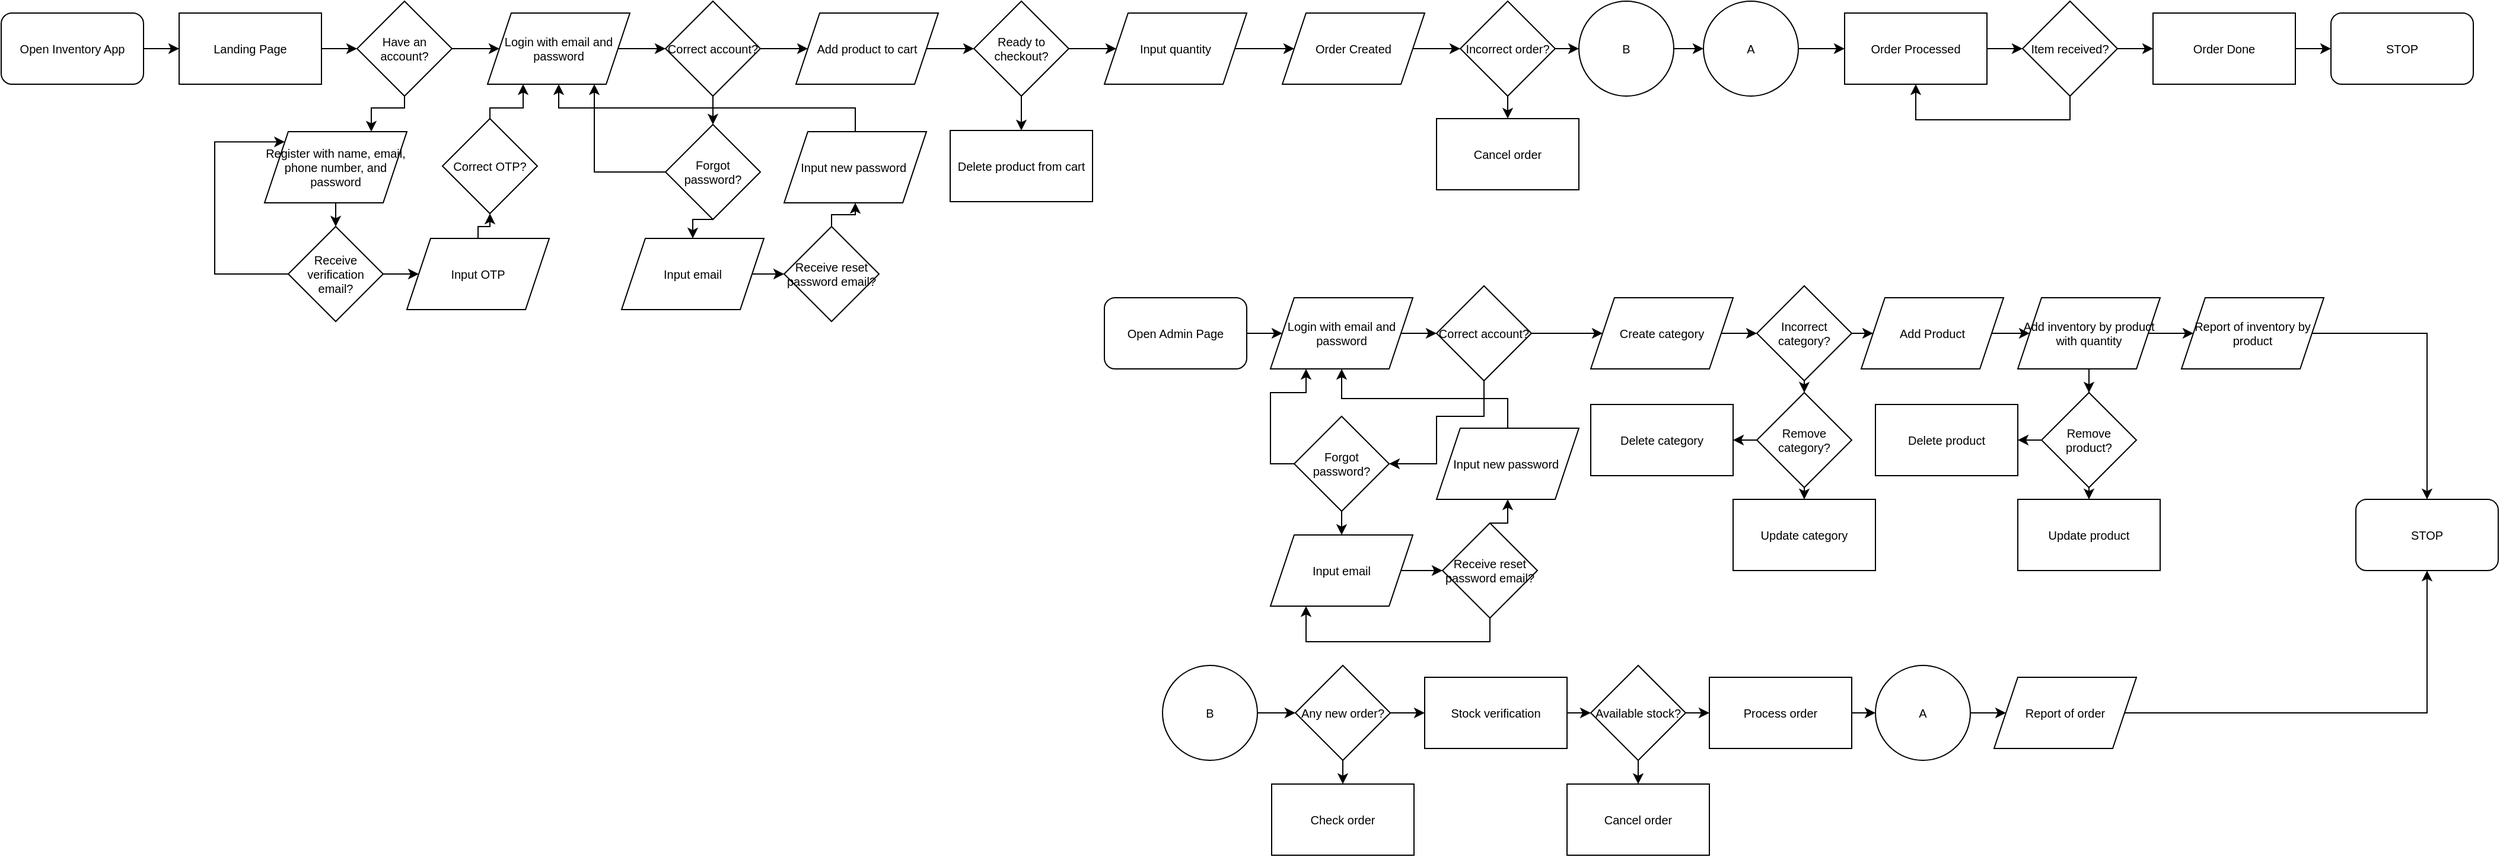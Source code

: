 <mxfile version="20.8.20" type="device"><diagram name="Page-1" id="0YaoIe7TnqHb4_k79cgj"><mxGraphModel dx="2868" dy="1512" grid="1" gridSize="10" guides="1" tooltips="1" connect="1" arrows="1" fold="1" page="1" pageScale="1" pageWidth="850" pageHeight="1100" math="0" shadow="0"><root><mxCell id="0"/><mxCell id="1" parent="0"/><mxCell id="qhYJB3ZqSnNz_wWUiDZC-26" style="edgeStyle=orthogonalEdgeStyle;rounded=0;orthogonalLoop=1;jettySize=auto;html=1;exitX=1;exitY=0.5;exitDx=0;exitDy=0;entryX=0;entryY=0.5;entryDx=0;entryDy=0;fontSize=10;" edge="1" parent="1" source="qhYJB3ZqSnNz_wWUiDZC-2" target="qhYJB3ZqSnNz_wWUiDZC-3"><mxGeometry relative="1" as="geometry"/></mxCell><mxCell id="qhYJB3ZqSnNz_wWUiDZC-2" value="Open Inventory App" style="rounded=1;whiteSpace=wrap;html=1;fontSize=10;" vertex="1" parent="1"><mxGeometry x="20" y="130" width="120" height="60" as="geometry"/></mxCell><mxCell id="qhYJB3ZqSnNz_wWUiDZC-27" style="edgeStyle=orthogonalEdgeStyle;rounded=0;orthogonalLoop=1;jettySize=auto;html=1;exitX=1;exitY=0.5;exitDx=0;exitDy=0;entryX=0;entryY=0.5;entryDx=0;entryDy=0;fontSize=10;" edge="1" parent="1" source="qhYJB3ZqSnNz_wWUiDZC-3" target="qhYJB3ZqSnNz_wWUiDZC-5"><mxGeometry relative="1" as="geometry"/></mxCell><mxCell id="qhYJB3ZqSnNz_wWUiDZC-3" value="Landing Page" style="rounded=0;whiteSpace=wrap;html=1;fontSize=10;" vertex="1" parent="1"><mxGeometry x="170" y="130" width="120" height="60" as="geometry"/></mxCell><mxCell id="qhYJB3ZqSnNz_wWUiDZC-28" style="edgeStyle=orthogonalEdgeStyle;rounded=0;orthogonalLoop=1;jettySize=auto;html=1;exitX=1;exitY=0.5;exitDx=0;exitDy=0;entryX=0;entryY=0.5;entryDx=0;entryDy=0;fontSize=10;" edge="1" parent="1" source="qhYJB3ZqSnNz_wWUiDZC-5" target="qhYJB3ZqSnNz_wWUiDZC-6"><mxGeometry relative="1" as="geometry"/></mxCell><mxCell id="qhYJB3ZqSnNz_wWUiDZC-29" style="edgeStyle=orthogonalEdgeStyle;rounded=0;orthogonalLoop=1;jettySize=auto;html=1;exitX=0.5;exitY=1;exitDx=0;exitDy=0;entryX=0.75;entryY=0;entryDx=0;entryDy=0;fontSize=10;" edge="1" parent="1" source="qhYJB3ZqSnNz_wWUiDZC-5" target="qhYJB3ZqSnNz_wWUiDZC-17"><mxGeometry relative="1" as="geometry"><Array as="points"><mxPoint x="360" y="210"/><mxPoint x="332" y="210"/></Array></mxGeometry></mxCell><mxCell id="qhYJB3ZqSnNz_wWUiDZC-5" value="Have an account?" style="rhombus;whiteSpace=wrap;html=1;fontSize=10;" vertex="1" parent="1"><mxGeometry x="320" y="120" width="80" height="80" as="geometry"/></mxCell><mxCell id="qhYJB3ZqSnNz_wWUiDZC-35" style="edgeStyle=orthogonalEdgeStyle;rounded=0;orthogonalLoop=1;jettySize=auto;html=1;exitX=1;exitY=0.5;exitDx=0;exitDy=0;entryX=0;entryY=0.5;entryDx=0;entryDy=0;fontSize=10;" edge="1" parent="1" source="qhYJB3ZqSnNz_wWUiDZC-6" target="qhYJB3ZqSnNz_wWUiDZC-7"><mxGeometry relative="1" as="geometry"/></mxCell><mxCell id="qhYJB3ZqSnNz_wWUiDZC-6" value="Login with email and password" style="shape=parallelogram;perimeter=parallelogramPerimeter;whiteSpace=wrap;html=1;fixedSize=1;fontSize=10;" vertex="1" parent="1"><mxGeometry x="430" y="130" width="120" height="60" as="geometry"/></mxCell><mxCell id="qhYJB3ZqSnNz_wWUiDZC-36" style="edgeStyle=orthogonalEdgeStyle;rounded=0;orthogonalLoop=1;jettySize=auto;html=1;exitX=0.5;exitY=1;exitDx=0;exitDy=0;entryX=0.5;entryY=0;entryDx=0;entryDy=0;fontSize=10;" edge="1" parent="1" source="qhYJB3ZqSnNz_wWUiDZC-7" target="qhYJB3ZqSnNz_wWUiDZC-22"><mxGeometry relative="1" as="geometry"/></mxCell><mxCell id="qhYJB3ZqSnNz_wWUiDZC-41" style="edgeStyle=orthogonalEdgeStyle;rounded=0;orthogonalLoop=1;jettySize=auto;html=1;exitX=1;exitY=0.5;exitDx=0;exitDy=0;entryX=0;entryY=0.5;entryDx=0;entryDy=0;fontSize=10;" edge="1" parent="1" source="qhYJB3ZqSnNz_wWUiDZC-7" target="qhYJB3ZqSnNz_wWUiDZC-8"><mxGeometry relative="1" as="geometry"/></mxCell><mxCell id="qhYJB3ZqSnNz_wWUiDZC-7" value="Correct account?" style="rhombus;whiteSpace=wrap;html=1;fontSize=10;" vertex="1" parent="1"><mxGeometry x="580" y="120" width="80" height="80" as="geometry"/></mxCell><mxCell id="qhYJB3ZqSnNz_wWUiDZC-42" style="edgeStyle=orthogonalEdgeStyle;rounded=0;orthogonalLoop=1;jettySize=auto;html=1;exitX=1;exitY=0.5;exitDx=0;exitDy=0;entryX=0;entryY=0.5;entryDx=0;entryDy=0;fontSize=10;" edge="1" parent="1" source="qhYJB3ZqSnNz_wWUiDZC-8" target="qhYJB3ZqSnNz_wWUiDZC-9"><mxGeometry relative="1" as="geometry"/></mxCell><mxCell id="qhYJB3ZqSnNz_wWUiDZC-8" value="Add product to cart" style="shape=parallelogram;perimeter=parallelogramPerimeter;whiteSpace=wrap;html=1;fixedSize=1;fontSize=10;" vertex="1" parent="1"><mxGeometry x="690" y="130" width="120" height="60" as="geometry"/></mxCell><mxCell id="qhYJB3ZqSnNz_wWUiDZC-44" style="edgeStyle=orthogonalEdgeStyle;rounded=0;orthogonalLoop=1;jettySize=auto;html=1;exitX=0.5;exitY=1;exitDx=0;exitDy=0;entryX=0.5;entryY=0;entryDx=0;entryDy=0;fontSize=10;" edge="1" parent="1" source="qhYJB3ZqSnNz_wWUiDZC-9" target="qhYJB3ZqSnNz_wWUiDZC-43"><mxGeometry relative="1" as="geometry"/></mxCell><mxCell id="qhYJB3ZqSnNz_wWUiDZC-45" style="edgeStyle=orthogonalEdgeStyle;rounded=0;orthogonalLoop=1;jettySize=auto;html=1;exitX=1;exitY=0.5;exitDx=0;exitDy=0;entryX=0;entryY=0.5;entryDx=0;entryDy=0;fontSize=10;" edge="1" parent="1" source="qhYJB3ZqSnNz_wWUiDZC-9" target="qhYJB3ZqSnNz_wWUiDZC-10"><mxGeometry relative="1" as="geometry"/></mxCell><mxCell id="qhYJB3ZqSnNz_wWUiDZC-9" value="Ready to checkout?" style="rhombus;whiteSpace=wrap;html=1;fontSize=10;" vertex="1" parent="1"><mxGeometry x="840" y="120" width="80" height="80" as="geometry"/></mxCell><mxCell id="qhYJB3ZqSnNz_wWUiDZC-46" style="edgeStyle=orthogonalEdgeStyle;rounded=0;orthogonalLoop=1;jettySize=auto;html=1;exitX=1;exitY=0.5;exitDx=0;exitDy=0;entryX=0;entryY=0.5;entryDx=0;entryDy=0;fontSize=10;" edge="1" parent="1" source="qhYJB3ZqSnNz_wWUiDZC-10" target="qhYJB3ZqSnNz_wWUiDZC-11"><mxGeometry relative="1" as="geometry"/></mxCell><mxCell id="qhYJB3ZqSnNz_wWUiDZC-10" value="Input quantity" style="shape=parallelogram;perimeter=parallelogramPerimeter;whiteSpace=wrap;html=1;fixedSize=1;fontSize=10;" vertex="1" parent="1"><mxGeometry x="950" y="130" width="120" height="60" as="geometry"/></mxCell><mxCell id="qhYJB3ZqSnNz_wWUiDZC-47" style="edgeStyle=orthogonalEdgeStyle;rounded=0;orthogonalLoop=1;jettySize=auto;html=1;exitX=1;exitY=0.5;exitDx=0;exitDy=0;entryX=0;entryY=0.5;entryDx=0;entryDy=0;fontSize=10;" edge="1" parent="1" source="qhYJB3ZqSnNz_wWUiDZC-11" target="qhYJB3ZqSnNz_wWUiDZC-50"><mxGeometry relative="1" as="geometry"/></mxCell><mxCell id="qhYJB3ZqSnNz_wWUiDZC-11" value="Order Created" style="shape=parallelogram;perimeter=parallelogramPerimeter;whiteSpace=wrap;html=1;fixedSize=1;fontSize=10;" vertex="1" parent="1"><mxGeometry x="1100" y="130" width="120" height="60" as="geometry"/></mxCell><mxCell id="qhYJB3ZqSnNz_wWUiDZC-48" style="edgeStyle=orthogonalEdgeStyle;rounded=0;orthogonalLoop=1;jettySize=auto;html=1;exitX=1;exitY=0.5;exitDx=0;exitDy=0;entryX=0;entryY=0.5;entryDx=0;entryDy=0;fontSize=10;" edge="1" parent="1" source="qhYJB3ZqSnNz_wWUiDZC-12" target="qhYJB3ZqSnNz_wWUiDZC-14"><mxGeometry relative="1" as="geometry"/></mxCell><mxCell id="qhYJB3ZqSnNz_wWUiDZC-12" value="Order Processed" style="rounded=0;whiteSpace=wrap;html=1;fontSize=10;" vertex="1" parent="1"><mxGeometry x="1574" y="130" width="120" height="60" as="geometry"/></mxCell><mxCell id="qhYJB3ZqSnNz_wWUiDZC-49" style="edgeStyle=orthogonalEdgeStyle;rounded=0;orthogonalLoop=1;jettySize=auto;html=1;exitX=1;exitY=0.5;exitDx=0;exitDy=0;entryX=0;entryY=0.5;entryDx=0;entryDy=0;fontSize=10;" edge="1" parent="1" source="qhYJB3ZqSnNz_wWUiDZC-14" target="qhYJB3ZqSnNz_wWUiDZC-15"><mxGeometry relative="1" as="geometry"/></mxCell><mxCell id="qhYJB3ZqSnNz_wWUiDZC-55" style="edgeStyle=orthogonalEdgeStyle;rounded=0;orthogonalLoop=1;jettySize=auto;html=1;exitX=0.5;exitY=1;exitDx=0;exitDy=0;entryX=0.5;entryY=1;entryDx=0;entryDy=0;fontSize=10;" edge="1" parent="1" source="qhYJB3ZqSnNz_wWUiDZC-14" target="qhYJB3ZqSnNz_wWUiDZC-12"><mxGeometry relative="1" as="geometry"/></mxCell><mxCell id="qhYJB3ZqSnNz_wWUiDZC-14" value="Item received?" style="rhombus;whiteSpace=wrap;html=1;fontSize=10;" vertex="1" parent="1"><mxGeometry x="1724" y="120" width="80" height="80" as="geometry"/></mxCell><mxCell id="qhYJB3ZqSnNz_wWUiDZC-54" style="edgeStyle=orthogonalEdgeStyle;rounded=0;orthogonalLoop=1;jettySize=auto;html=1;exitX=1;exitY=0.5;exitDx=0;exitDy=0;entryX=0;entryY=0.5;entryDx=0;entryDy=0;fontSize=10;" edge="1" parent="1" source="qhYJB3ZqSnNz_wWUiDZC-15" target="qhYJB3ZqSnNz_wWUiDZC-16"><mxGeometry relative="1" as="geometry"/></mxCell><mxCell id="qhYJB3ZqSnNz_wWUiDZC-15" value="Order Done" style="rounded=0;whiteSpace=wrap;html=1;fontSize=10;" vertex="1" parent="1"><mxGeometry x="1834" y="130" width="120" height="60" as="geometry"/></mxCell><mxCell id="qhYJB3ZqSnNz_wWUiDZC-16" value="STOP" style="rounded=1;whiteSpace=wrap;html=1;fontSize=10;" vertex="1" parent="1"><mxGeometry x="1984" y="130" width="120" height="60" as="geometry"/></mxCell><mxCell id="qhYJB3ZqSnNz_wWUiDZC-30" style="edgeStyle=orthogonalEdgeStyle;rounded=0;orthogonalLoop=1;jettySize=auto;html=1;exitX=0.5;exitY=1;exitDx=0;exitDy=0;entryX=0.5;entryY=0;entryDx=0;entryDy=0;fontSize=10;" edge="1" parent="1" source="qhYJB3ZqSnNz_wWUiDZC-17" target="qhYJB3ZqSnNz_wWUiDZC-18"><mxGeometry relative="1" as="geometry"/></mxCell><mxCell id="qhYJB3ZqSnNz_wWUiDZC-17" value="Register with name, email, phone number, and password" style="shape=parallelogram;perimeter=parallelogramPerimeter;whiteSpace=wrap;html=1;fixedSize=1;fontSize=10;" vertex="1" parent="1"><mxGeometry x="242" y="230" width="120" height="60" as="geometry"/></mxCell><mxCell id="qhYJB3ZqSnNz_wWUiDZC-31" style="edgeStyle=orthogonalEdgeStyle;rounded=0;orthogonalLoop=1;jettySize=auto;html=1;exitX=1;exitY=0.5;exitDx=0;exitDy=0;entryX=0;entryY=0.5;entryDx=0;entryDy=0;fontSize=10;" edge="1" parent="1" source="qhYJB3ZqSnNz_wWUiDZC-18" target="qhYJB3ZqSnNz_wWUiDZC-19"><mxGeometry relative="1" as="geometry"/></mxCell><mxCell id="qhYJB3ZqSnNz_wWUiDZC-32" style="edgeStyle=orthogonalEdgeStyle;rounded=0;orthogonalLoop=1;jettySize=auto;html=1;exitX=0;exitY=0.5;exitDx=0;exitDy=0;entryX=0;entryY=0;entryDx=0;entryDy=0;fontSize=10;" edge="1" parent="1" source="qhYJB3ZqSnNz_wWUiDZC-18" target="qhYJB3ZqSnNz_wWUiDZC-17"><mxGeometry relative="1" as="geometry"><Array as="points"><mxPoint x="200" y="350"/><mxPoint x="200" y="239"/></Array></mxGeometry></mxCell><mxCell id="qhYJB3ZqSnNz_wWUiDZC-18" value="Receive verification email?" style="rhombus;whiteSpace=wrap;html=1;fontSize=10;" vertex="1" parent="1"><mxGeometry x="262" y="310" width="80" height="80" as="geometry"/></mxCell><mxCell id="qhYJB3ZqSnNz_wWUiDZC-33" style="edgeStyle=orthogonalEdgeStyle;rounded=0;orthogonalLoop=1;jettySize=auto;html=1;exitX=0.5;exitY=0;exitDx=0;exitDy=0;entryX=0.5;entryY=1;entryDx=0;entryDy=0;fontSize=10;" edge="1" parent="1" source="qhYJB3ZqSnNz_wWUiDZC-19" target="qhYJB3ZqSnNz_wWUiDZC-21"><mxGeometry relative="1" as="geometry"><Array as="points"><mxPoint x="422" y="310"/><mxPoint x="432" y="310"/></Array></mxGeometry></mxCell><mxCell id="qhYJB3ZqSnNz_wWUiDZC-19" value="Input OTP" style="shape=parallelogram;perimeter=parallelogramPerimeter;whiteSpace=wrap;html=1;fixedSize=1;fontSize=10;" vertex="1" parent="1"><mxGeometry x="362" y="320" width="120" height="60" as="geometry"/></mxCell><mxCell id="qhYJB3ZqSnNz_wWUiDZC-123" style="edgeStyle=orthogonalEdgeStyle;rounded=0;orthogonalLoop=1;jettySize=auto;html=1;exitX=0.5;exitY=0;exitDx=0;exitDy=0;entryX=0.25;entryY=1;entryDx=0;entryDy=0;fontSize=10;" edge="1" parent="1" source="qhYJB3ZqSnNz_wWUiDZC-21" target="qhYJB3ZqSnNz_wWUiDZC-6"><mxGeometry relative="1" as="geometry"><Array as="points"><mxPoint x="432" y="210"/><mxPoint x="460" y="210"/></Array></mxGeometry></mxCell><mxCell id="qhYJB3ZqSnNz_wWUiDZC-21" value="Correct OTP?" style="rhombus;whiteSpace=wrap;html=1;fontSize=10;" vertex="1" parent="1"><mxGeometry x="392" y="219" width="80" height="80" as="geometry"/></mxCell><mxCell id="qhYJB3ZqSnNz_wWUiDZC-37" style="edgeStyle=orthogonalEdgeStyle;rounded=0;orthogonalLoop=1;jettySize=auto;html=1;exitX=0.5;exitY=1;exitDx=0;exitDy=0;entryX=0.5;entryY=0;entryDx=0;entryDy=0;fontSize=10;" edge="1" parent="1" source="qhYJB3ZqSnNz_wWUiDZC-22" target="qhYJB3ZqSnNz_wWUiDZC-23"><mxGeometry relative="1" as="geometry"/></mxCell><mxCell id="qhYJB3ZqSnNz_wWUiDZC-98" style="edgeStyle=orthogonalEdgeStyle;rounded=0;orthogonalLoop=1;jettySize=auto;html=1;exitX=0;exitY=0.5;exitDx=0;exitDy=0;entryX=0.75;entryY=1;entryDx=0;entryDy=0;fontSize=10;" edge="1" parent="1" source="qhYJB3ZqSnNz_wWUiDZC-22" target="qhYJB3ZqSnNz_wWUiDZC-6"><mxGeometry relative="1" as="geometry"/></mxCell><mxCell id="qhYJB3ZqSnNz_wWUiDZC-22" value="Forgot password?" style="rhombus;whiteSpace=wrap;html=1;fontSize=10;" vertex="1" parent="1"><mxGeometry x="580" y="224" width="80" height="80" as="geometry"/></mxCell><mxCell id="qhYJB3ZqSnNz_wWUiDZC-38" style="edgeStyle=orthogonalEdgeStyle;rounded=0;orthogonalLoop=1;jettySize=auto;html=1;exitX=1;exitY=0.5;exitDx=0;exitDy=0;entryX=0;entryY=0.5;entryDx=0;entryDy=0;fontSize=10;" edge="1" parent="1" source="qhYJB3ZqSnNz_wWUiDZC-23" target="qhYJB3ZqSnNz_wWUiDZC-24"><mxGeometry relative="1" as="geometry"/></mxCell><mxCell id="qhYJB3ZqSnNz_wWUiDZC-23" value="Input email" style="shape=parallelogram;perimeter=parallelogramPerimeter;whiteSpace=wrap;html=1;fixedSize=1;fontSize=10;" vertex="1" parent="1"><mxGeometry x="543" y="320" width="120" height="60" as="geometry"/></mxCell><mxCell id="qhYJB3ZqSnNz_wWUiDZC-39" style="edgeStyle=orthogonalEdgeStyle;rounded=0;orthogonalLoop=1;jettySize=auto;html=1;exitX=0.5;exitY=0;exitDx=0;exitDy=0;entryX=0.5;entryY=1;entryDx=0;entryDy=0;fontSize=10;" edge="1" parent="1" source="qhYJB3ZqSnNz_wWUiDZC-24" target="qhYJB3ZqSnNz_wWUiDZC-25"><mxGeometry relative="1" as="geometry"><Array as="points"><mxPoint x="720" y="300"/><mxPoint x="740" y="300"/></Array></mxGeometry></mxCell><mxCell id="qhYJB3ZqSnNz_wWUiDZC-24" value="Receive reset password email?" style="rhombus;whiteSpace=wrap;html=1;fontSize=10;" vertex="1" parent="1"><mxGeometry x="680" y="310" width="80" height="80" as="geometry"/></mxCell><mxCell id="qhYJB3ZqSnNz_wWUiDZC-40" style="edgeStyle=orthogonalEdgeStyle;rounded=0;orthogonalLoop=1;jettySize=auto;html=1;exitX=0.5;exitY=0;exitDx=0;exitDy=0;entryX=0.5;entryY=1;entryDx=0;entryDy=0;fontSize=10;" edge="1" parent="1" source="qhYJB3ZqSnNz_wWUiDZC-25" target="qhYJB3ZqSnNz_wWUiDZC-6"><mxGeometry relative="1" as="geometry"/></mxCell><mxCell id="qhYJB3ZqSnNz_wWUiDZC-25" value="Input new password&amp;nbsp;" style="shape=parallelogram;perimeter=parallelogramPerimeter;whiteSpace=wrap;html=1;fixedSize=1;fontSize=10;" vertex="1" parent="1"><mxGeometry x="680" y="230" width="120" height="60" as="geometry"/></mxCell><mxCell id="qhYJB3ZqSnNz_wWUiDZC-43" value="Delete product from cart" style="rounded=0;whiteSpace=wrap;html=1;fontSize=10;" vertex="1" parent="1"><mxGeometry x="820" y="229" width="120" height="60" as="geometry"/></mxCell><mxCell id="qhYJB3ZqSnNz_wWUiDZC-53" style="edgeStyle=orthogonalEdgeStyle;rounded=0;orthogonalLoop=1;jettySize=auto;html=1;exitX=0.5;exitY=1;exitDx=0;exitDy=0;entryX=0.5;entryY=0;entryDx=0;entryDy=0;fontSize=10;" edge="1" parent="1" source="qhYJB3ZqSnNz_wWUiDZC-50" target="qhYJB3ZqSnNz_wWUiDZC-52"><mxGeometry relative="1" as="geometry"/></mxCell><mxCell id="qhYJB3ZqSnNz_wWUiDZC-60" style="edgeStyle=orthogonalEdgeStyle;rounded=0;orthogonalLoop=1;jettySize=auto;html=1;exitX=1;exitY=0.5;exitDx=0;exitDy=0;entryX=0;entryY=0.5;entryDx=0;entryDy=0;fontSize=10;" edge="1" parent="1" source="qhYJB3ZqSnNz_wWUiDZC-50" target="qhYJB3ZqSnNz_wWUiDZC-58"><mxGeometry relative="1" as="geometry"/></mxCell><mxCell id="qhYJB3ZqSnNz_wWUiDZC-50" value="Incorrect order?" style="rhombus;whiteSpace=wrap;html=1;fontSize=10;" vertex="1" parent="1"><mxGeometry x="1250" y="120" width="80" height="80" as="geometry"/></mxCell><mxCell id="qhYJB3ZqSnNz_wWUiDZC-52" value="Cancel order" style="rounded=0;whiteSpace=wrap;html=1;fontSize=10;" vertex="1" parent="1"><mxGeometry x="1230" y="219" width="120" height="60" as="geometry"/></mxCell><mxCell id="qhYJB3ZqSnNz_wWUiDZC-128" style="edgeStyle=orthogonalEdgeStyle;rounded=0;orthogonalLoop=1;jettySize=auto;html=1;exitX=1;exitY=0.5;exitDx=0;exitDy=0;entryX=0;entryY=0.5;entryDx=0;entryDy=0;fontSize=10;" edge="1" parent="1" source="qhYJB3ZqSnNz_wWUiDZC-58" target="qhYJB3ZqSnNz_wWUiDZC-127"><mxGeometry relative="1" as="geometry"/></mxCell><mxCell id="qhYJB3ZqSnNz_wWUiDZC-58" value="B" style="ellipse;whiteSpace=wrap;html=1;aspect=fixed;fontSize=10;" vertex="1" parent="1"><mxGeometry x="1350" y="120" width="80" height="80" as="geometry"/></mxCell><mxCell id="qhYJB3ZqSnNz_wWUiDZC-91" style="edgeStyle=orthogonalEdgeStyle;rounded=0;orthogonalLoop=1;jettySize=auto;html=1;exitX=1;exitY=0.5;exitDx=0;exitDy=0;entryX=0;entryY=0.5;entryDx=0;entryDy=0;fontSize=10;" edge="1" parent="1" source="qhYJB3ZqSnNz_wWUiDZC-63" target="qhYJB3ZqSnNz_wWUiDZC-64"><mxGeometry relative="1" as="geometry"/></mxCell><mxCell id="qhYJB3ZqSnNz_wWUiDZC-63" value="Open Admin Page" style="rounded=1;whiteSpace=wrap;html=1;fontSize=10;" vertex="1" parent="1"><mxGeometry x="950" y="370" width="120" height="60" as="geometry"/></mxCell><mxCell id="qhYJB3ZqSnNz_wWUiDZC-92" style="edgeStyle=orthogonalEdgeStyle;rounded=0;orthogonalLoop=1;jettySize=auto;html=1;exitX=1;exitY=0.5;exitDx=0;exitDy=0;entryX=0;entryY=0.5;entryDx=0;entryDy=0;fontSize=10;" edge="1" parent="1" source="qhYJB3ZqSnNz_wWUiDZC-64" target="qhYJB3ZqSnNz_wWUiDZC-65"><mxGeometry relative="1" as="geometry"/></mxCell><mxCell id="qhYJB3ZqSnNz_wWUiDZC-64" value="Login with email and password" style="shape=parallelogram;perimeter=parallelogramPerimeter;whiteSpace=wrap;html=1;fixedSize=1;fontSize=10;" vertex="1" parent="1"><mxGeometry x="1090" y="370" width="120" height="60" as="geometry"/></mxCell><mxCell id="qhYJB3ZqSnNz_wWUiDZC-94" style="edgeStyle=orthogonalEdgeStyle;rounded=0;orthogonalLoop=1;jettySize=auto;html=1;exitX=0.5;exitY=1;exitDx=0;exitDy=0;entryX=1;entryY=0.5;entryDx=0;entryDy=0;fontSize=10;" edge="1" parent="1" source="qhYJB3ZqSnNz_wWUiDZC-65" target="qhYJB3ZqSnNz_wWUiDZC-66"><mxGeometry relative="1" as="geometry"><Array as="points"><mxPoint x="1270" y="470"/><mxPoint x="1230" y="470"/><mxPoint x="1230" y="510"/></Array></mxGeometry></mxCell><mxCell id="qhYJB3ZqSnNz_wWUiDZC-103" style="edgeStyle=orthogonalEdgeStyle;rounded=0;orthogonalLoop=1;jettySize=auto;html=1;exitX=1;exitY=0.5;exitDx=0;exitDy=0;entryX=0;entryY=0.5;entryDx=0;entryDy=0;fontSize=10;" edge="1" parent="1" source="qhYJB3ZqSnNz_wWUiDZC-65" target="qhYJB3ZqSnNz_wWUiDZC-70"><mxGeometry relative="1" as="geometry"/></mxCell><mxCell id="qhYJB3ZqSnNz_wWUiDZC-65" value="Correct account?" style="rhombus;whiteSpace=wrap;html=1;fontSize=10;" vertex="1" parent="1"><mxGeometry x="1230" y="360" width="80" height="80" as="geometry"/></mxCell><mxCell id="qhYJB3ZqSnNz_wWUiDZC-96" style="edgeStyle=orthogonalEdgeStyle;rounded=0;orthogonalLoop=1;jettySize=auto;html=1;exitX=0.5;exitY=1;exitDx=0;exitDy=0;entryX=0.5;entryY=0;entryDx=0;entryDy=0;fontSize=10;" edge="1" parent="1" source="qhYJB3ZqSnNz_wWUiDZC-66" target="qhYJB3ZqSnNz_wWUiDZC-67"><mxGeometry relative="1" as="geometry"/></mxCell><mxCell id="qhYJB3ZqSnNz_wWUiDZC-97" style="edgeStyle=orthogonalEdgeStyle;rounded=0;orthogonalLoop=1;jettySize=auto;html=1;exitX=0;exitY=0.5;exitDx=0;exitDy=0;entryX=0.25;entryY=1;entryDx=0;entryDy=0;fontSize=10;" edge="1" parent="1" source="qhYJB3ZqSnNz_wWUiDZC-66" target="qhYJB3ZqSnNz_wWUiDZC-64"><mxGeometry relative="1" as="geometry"/></mxCell><mxCell id="qhYJB3ZqSnNz_wWUiDZC-66" value="Forgot password?" style="rhombus;whiteSpace=wrap;html=1;fontSize=10;" vertex="1" parent="1"><mxGeometry x="1110" y="470" width="80" height="80" as="geometry"/></mxCell><mxCell id="qhYJB3ZqSnNz_wWUiDZC-99" style="edgeStyle=orthogonalEdgeStyle;rounded=0;orthogonalLoop=1;jettySize=auto;html=1;exitX=1;exitY=0.5;exitDx=0;exitDy=0;entryX=0;entryY=0.5;entryDx=0;entryDy=0;fontSize=10;" edge="1" parent="1" source="qhYJB3ZqSnNz_wWUiDZC-67" target="qhYJB3ZqSnNz_wWUiDZC-68"><mxGeometry relative="1" as="geometry"/></mxCell><mxCell id="qhYJB3ZqSnNz_wWUiDZC-67" value="Input email" style="shape=parallelogram;perimeter=parallelogramPerimeter;whiteSpace=wrap;html=1;fixedSize=1;fontSize=10;" vertex="1" parent="1"><mxGeometry x="1090" y="570" width="120" height="60" as="geometry"/></mxCell><mxCell id="qhYJB3ZqSnNz_wWUiDZC-100" style="edgeStyle=orthogonalEdgeStyle;rounded=0;orthogonalLoop=1;jettySize=auto;html=1;exitX=0.5;exitY=1;exitDx=0;exitDy=0;entryX=0.25;entryY=1;entryDx=0;entryDy=0;fontSize=10;" edge="1" parent="1" source="qhYJB3ZqSnNz_wWUiDZC-68" target="qhYJB3ZqSnNz_wWUiDZC-67"><mxGeometry relative="1" as="geometry"/></mxCell><mxCell id="qhYJB3ZqSnNz_wWUiDZC-101" style="edgeStyle=orthogonalEdgeStyle;rounded=0;orthogonalLoop=1;jettySize=auto;html=1;exitX=0.5;exitY=0;exitDx=0;exitDy=0;entryX=0.5;entryY=1;entryDx=0;entryDy=0;fontSize=10;" edge="1" parent="1" source="qhYJB3ZqSnNz_wWUiDZC-68" target="qhYJB3ZqSnNz_wWUiDZC-69"><mxGeometry relative="1" as="geometry"/></mxCell><mxCell id="qhYJB3ZqSnNz_wWUiDZC-68" value="Receive reset password email?" style="rhombus;whiteSpace=wrap;html=1;fontSize=10;" vertex="1" parent="1"><mxGeometry x="1235" y="560" width="80" height="80" as="geometry"/></mxCell><mxCell id="qhYJB3ZqSnNz_wWUiDZC-102" style="edgeStyle=orthogonalEdgeStyle;rounded=0;orthogonalLoop=1;jettySize=auto;html=1;exitX=0.5;exitY=0;exitDx=0;exitDy=0;entryX=0.5;entryY=1;entryDx=0;entryDy=0;fontSize=10;" edge="1" parent="1" source="qhYJB3ZqSnNz_wWUiDZC-69" target="qhYJB3ZqSnNz_wWUiDZC-64"><mxGeometry relative="1" as="geometry"/></mxCell><mxCell id="qhYJB3ZqSnNz_wWUiDZC-69" value="Input new password&amp;nbsp;" style="shape=parallelogram;perimeter=parallelogramPerimeter;whiteSpace=wrap;html=1;fixedSize=1;fontSize=10;" vertex="1" parent="1"><mxGeometry x="1230" y="480" width="120" height="60" as="geometry"/></mxCell><mxCell id="qhYJB3ZqSnNz_wWUiDZC-104" style="edgeStyle=orthogonalEdgeStyle;rounded=0;orthogonalLoop=1;jettySize=auto;html=1;exitX=1;exitY=0.5;exitDx=0;exitDy=0;entryX=0;entryY=0.5;entryDx=0;entryDy=0;fontSize=10;" edge="1" parent="1" source="qhYJB3ZqSnNz_wWUiDZC-70" target="qhYJB3ZqSnNz_wWUiDZC-71"><mxGeometry relative="1" as="geometry"/></mxCell><mxCell id="qhYJB3ZqSnNz_wWUiDZC-70" value="Create category" style="shape=parallelogram;perimeter=parallelogramPerimeter;whiteSpace=wrap;html=1;fixedSize=1;fontSize=10;" vertex="1" parent="1"><mxGeometry x="1360" y="370" width="120" height="60" as="geometry"/></mxCell><mxCell id="qhYJB3ZqSnNz_wWUiDZC-105" style="edgeStyle=orthogonalEdgeStyle;rounded=0;orthogonalLoop=1;jettySize=auto;html=1;exitX=0.5;exitY=1;exitDx=0;exitDy=0;entryX=0.5;entryY=0;entryDx=0;entryDy=0;fontSize=10;" edge="1" parent="1" source="qhYJB3ZqSnNz_wWUiDZC-71" target="qhYJB3ZqSnNz_wWUiDZC-73"><mxGeometry relative="1" as="geometry"/></mxCell><mxCell id="qhYJB3ZqSnNz_wWUiDZC-108" style="edgeStyle=orthogonalEdgeStyle;rounded=0;orthogonalLoop=1;jettySize=auto;html=1;exitX=1;exitY=0.5;exitDx=0;exitDy=0;entryX=0;entryY=0.5;entryDx=0;entryDy=0;fontSize=10;" edge="1" parent="1" source="qhYJB3ZqSnNz_wWUiDZC-71" target="qhYJB3ZqSnNz_wWUiDZC-75"><mxGeometry relative="1" as="geometry"/></mxCell><mxCell id="qhYJB3ZqSnNz_wWUiDZC-71" value="Incorrect category?" style="rhombus;whiteSpace=wrap;html=1;fontSize=10;" vertex="1" parent="1"><mxGeometry x="1500" y="360" width="80" height="80" as="geometry"/></mxCell><mxCell id="qhYJB3ZqSnNz_wWUiDZC-72" value="Update category" style="rounded=0;whiteSpace=wrap;html=1;fontSize=10;" vertex="1" parent="1"><mxGeometry x="1480" y="540" width="120" height="60" as="geometry"/></mxCell><mxCell id="qhYJB3ZqSnNz_wWUiDZC-106" style="edgeStyle=orthogonalEdgeStyle;rounded=0;orthogonalLoop=1;jettySize=auto;html=1;exitX=0.5;exitY=1;exitDx=0;exitDy=0;entryX=0.5;entryY=0;entryDx=0;entryDy=0;fontSize=10;" edge="1" parent="1" source="qhYJB3ZqSnNz_wWUiDZC-73" target="qhYJB3ZqSnNz_wWUiDZC-72"><mxGeometry relative="1" as="geometry"/></mxCell><mxCell id="qhYJB3ZqSnNz_wWUiDZC-107" style="edgeStyle=orthogonalEdgeStyle;rounded=0;orthogonalLoop=1;jettySize=auto;html=1;exitX=0;exitY=0.5;exitDx=0;exitDy=0;fontSize=10;" edge="1" parent="1" source="qhYJB3ZqSnNz_wWUiDZC-73" target="qhYJB3ZqSnNz_wWUiDZC-74"><mxGeometry relative="1" as="geometry"/></mxCell><mxCell id="qhYJB3ZqSnNz_wWUiDZC-73" value="Remove category?" style="rhombus;whiteSpace=wrap;html=1;fontSize=10;" vertex="1" parent="1"><mxGeometry x="1500" y="450" width="80" height="80" as="geometry"/></mxCell><mxCell id="qhYJB3ZqSnNz_wWUiDZC-74" value="Delete category" style="rounded=0;whiteSpace=wrap;html=1;fontSize=10;" vertex="1" parent="1"><mxGeometry x="1360" y="460" width="120" height="60" as="geometry"/></mxCell><mxCell id="qhYJB3ZqSnNz_wWUiDZC-109" style="edgeStyle=orthogonalEdgeStyle;rounded=0;orthogonalLoop=1;jettySize=auto;html=1;exitX=1;exitY=0.5;exitDx=0;exitDy=0;entryX=0;entryY=0.5;entryDx=0;entryDy=0;fontSize=10;" edge="1" parent="1" source="qhYJB3ZqSnNz_wWUiDZC-75" target="qhYJB3ZqSnNz_wWUiDZC-80"><mxGeometry relative="1" as="geometry"/></mxCell><mxCell id="qhYJB3ZqSnNz_wWUiDZC-75" value="Add Product" style="shape=parallelogram;perimeter=parallelogramPerimeter;whiteSpace=wrap;html=1;fixedSize=1;fontSize=10;" vertex="1" parent="1"><mxGeometry x="1588" y="370" width="120" height="60" as="geometry"/></mxCell><mxCell id="qhYJB3ZqSnNz_wWUiDZC-76" value="Update product" style="rounded=0;whiteSpace=wrap;html=1;fontSize=10;" vertex="1" parent="1"><mxGeometry x="1720" y="540" width="120" height="60" as="geometry"/></mxCell><mxCell id="qhYJB3ZqSnNz_wWUiDZC-112" style="edgeStyle=orthogonalEdgeStyle;rounded=0;orthogonalLoop=1;jettySize=auto;html=1;exitX=0.5;exitY=1;exitDx=0;exitDy=0;entryX=0.5;entryY=0;entryDx=0;entryDy=0;fontSize=10;" edge="1" parent="1" source="qhYJB3ZqSnNz_wWUiDZC-77" target="qhYJB3ZqSnNz_wWUiDZC-76"><mxGeometry relative="1" as="geometry"/></mxCell><mxCell id="qhYJB3ZqSnNz_wWUiDZC-113" style="edgeStyle=orthogonalEdgeStyle;rounded=0;orthogonalLoop=1;jettySize=auto;html=1;exitX=0;exitY=0.5;exitDx=0;exitDy=0;entryX=1;entryY=0.5;entryDx=0;entryDy=0;fontSize=10;" edge="1" parent="1" source="qhYJB3ZqSnNz_wWUiDZC-77" target="qhYJB3ZqSnNz_wWUiDZC-78"><mxGeometry relative="1" as="geometry"/></mxCell><mxCell id="qhYJB3ZqSnNz_wWUiDZC-77" value="Remove product?" style="rhombus;whiteSpace=wrap;html=1;fontSize=10;" vertex="1" parent="1"><mxGeometry x="1740" y="450" width="80" height="80" as="geometry"/></mxCell><mxCell id="qhYJB3ZqSnNz_wWUiDZC-78" value="Delete product" style="rounded=0;whiteSpace=wrap;html=1;fontSize=10;" vertex="1" parent="1"><mxGeometry x="1600" y="460" width="120" height="60" as="geometry"/></mxCell><mxCell id="qhYJB3ZqSnNz_wWUiDZC-114" style="edgeStyle=orthogonalEdgeStyle;rounded=0;orthogonalLoop=1;jettySize=auto;html=1;exitX=1;exitY=0.5;exitDx=0;exitDy=0;entryX=0;entryY=0.5;entryDx=0;entryDy=0;fontSize=10;" edge="1" parent="1" source="qhYJB3ZqSnNz_wWUiDZC-79" target="qhYJB3ZqSnNz_wWUiDZC-82"><mxGeometry relative="1" as="geometry"/></mxCell><mxCell id="qhYJB3ZqSnNz_wWUiDZC-79" value="B" style="ellipse;whiteSpace=wrap;html=1;aspect=fixed;fontSize=10;" vertex="1" parent="1"><mxGeometry x="999" y="680" width="80" height="80" as="geometry"/></mxCell><mxCell id="qhYJB3ZqSnNz_wWUiDZC-110" style="edgeStyle=orthogonalEdgeStyle;rounded=0;orthogonalLoop=1;jettySize=auto;html=1;exitX=1;exitY=0.5;exitDx=0;exitDy=0;entryX=0;entryY=0.5;entryDx=0;entryDy=0;fontSize=10;" edge="1" parent="1" source="qhYJB3ZqSnNz_wWUiDZC-80" target="qhYJB3ZqSnNz_wWUiDZC-90"><mxGeometry relative="1" as="geometry"/></mxCell><mxCell id="qhYJB3ZqSnNz_wWUiDZC-111" style="edgeStyle=orthogonalEdgeStyle;rounded=0;orthogonalLoop=1;jettySize=auto;html=1;exitX=0.5;exitY=1;exitDx=0;exitDy=0;fontSize=10;" edge="1" parent="1" source="qhYJB3ZqSnNz_wWUiDZC-80" target="qhYJB3ZqSnNz_wWUiDZC-77"><mxGeometry relative="1" as="geometry"/></mxCell><mxCell id="qhYJB3ZqSnNz_wWUiDZC-80" value="Add inventory by product with quantity" style="shape=parallelogram;perimeter=parallelogramPerimeter;whiteSpace=wrap;html=1;fixedSize=1;fontSize=10;" vertex="1" parent="1"><mxGeometry x="1720" y="370" width="120" height="60" as="geometry"/></mxCell><mxCell id="qhYJB3ZqSnNz_wWUiDZC-115" style="edgeStyle=orthogonalEdgeStyle;rounded=0;orthogonalLoop=1;jettySize=auto;html=1;exitX=1;exitY=0.5;exitDx=0;exitDy=0;entryX=0;entryY=0.5;entryDx=0;entryDy=0;fontSize=10;" edge="1" parent="1" source="qhYJB3ZqSnNz_wWUiDZC-82" target="qhYJB3ZqSnNz_wWUiDZC-84"><mxGeometry relative="1" as="geometry"/></mxCell><mxCell id="qhYJB3ZqSnNz_wWUiDZC-122" style="edgeStyle=orthogonalEdgeStyle;rounded=0;orthogonalLoop=1;jettySize=auto;html=1;exitX=0.5;exitY=1;exitDx=0;exitDy=0;entryX=0.5;entryY=0;entryDx=0;entryDy=0;fontSize=10;" edge="1" parent="1" source="qhYJB3ZqSnNz_wWUiDZC-82" target="qhYJB3ZqSnNz_wWUiDZC-121"><mxGeometry relative="1" as="geometry"/></mxCell><mxCell id="qhYJB3ZqSnNz_wWUiDZC-82" value="Any new order?" style="rhombus;whiteSpace=wrap;html=1;fontSize=10;" vertex="1" parent="1"><mxGeometry x="1111" y="680" width="80" height="80" as="geometry"/></mxCell><mxCell id="qhYJB3ZqSnNz_wWUiDZC-116" style="edgeStyle=orthogonalEdgeStyle;rounded=0;orthogonalLoop=1;jettySize=auto;html=1;exitX=1;exitY=0.5;exitDx=0;exitDy=0;entryX=0;entryY=0.5;entryDx=0;entryDy=0;fontSize=10;" edge="1" parent="1" source="qhYJB3ZqSnNz_wWUiDZC-84" target="qhYJB3ZqSnNz_wWUiDZC-85"><mxGeometry relative="1" as="geometry"/></mxCell><mxCell id="qhYJB3ZqSnNz_wWUiDZC-84" value="Stock verification" style="rounded=0;whiteSpace=wrap;html=1;fontSize=10;" vertex="1" parent="1"><mxGeometry x="1220" y="690" width="120" height="60" as="geometry"/></mxCell><mxCell id="qhYJB3ZqSnNz_wWUiDZC-117" style="edgeStyle=orthogonalEdgeStyle;rounded=0;orthogonalLoop=1;jettySize=auto;html=1;exitX=1;exitY=0.5;exitDx=0;exitDy=0;entryX=0;entryY=0.5;entryDx=0;entryDy=0;fontSize=10;" edge="1" parent="1" source="qhYJB3ZqSnNz_wWUiDZC-85" target="qhYJB3ZqSnNz_wWUiDZC-87"><mxGeometry relative="1" as="geometry"/></mxCell><mxCell id="qhYJB3ZqSnNz_wWUiDZC-118" style="edgeStyle=orthogonalEdgeStyle;rounded=0;orthogonalLoop=1;jettySize=auto;html=1;exitX=0.5;exitY=1;exitDx=0;exitDy=0;entryX=0.5;entryY=0;entryDx=0;entryDy=0;fontSize=10;" edge="1" parent="1" source="qhYJB3ZqSnNz_wWUiDZC-85" target="qhYJB3ZqSnNz_wWUiDZC-86"><mxGeometry relative="1" as="geometry"/></mxCell><mxCell id="qhYJB3ZqSnNz_wWUiDZC-85" value="Available stock?" style="rhombus;whiteSpace=wrap;html=1;fontSize=10;" vertex="1" parent="1"><mxGeometry x="1360" y="680" width="80" height="80" as="geometry"/></mxCell><mxCell id="qhYJB3ZqSnNz_wWUiDZC-86" value="Cancel order" style="rounded=0;whiteSpace=wrap;html=1;fontSize=10;" vertex="1" parent="1"><mxGeometry x="1340" y="780" width="120" height="60" as="geometry"/></mxCell><mxCell id="qhYJB3ZqSnNz_wWUiDZC-119" style="edgeStyle=orthogonalEdgeStyle;rounded=0;orthogonalLoop=1;jettySize=auto;html=1;exitX=1;exitY=0.5;exitDx=0;exitDy=0;entryX=0;entryY=0.5;entryDx=0;entryDy=0;fontSize=10;" edge="1" parent="1" source="qhYJB3ZqSnNz_wWUiDZC-87" target="qhYJB3ZqSnNz_wWUiDZC-88"><mxGeometry relative="1" as="geometry"/></mxCell><mxCell id="qhYJB3ZqSnNz_wWUiDZC-87" value="Process order" style="rounded=0;whiteSpace=wrap;html=1;fontSize=10;" vertex="1" parent="1"><mxGeometry x="1460" y="690" width="120" height="60" as="geometry"/></mxCell><mxCell id="qhYJB3ZqSnNz_wWUiDZC-120" style="edgeStyle=orthogonalEdgeStyle;rounded=0;orthogonalLoop=1;jettySize=auto;html=1;exitX=1;exitY=0.5;exitDx=0;exitDy=0;entryX=0;entryY=0.5;entryDx=0;entryDy=0;fontSize=10;" edge="1" parent="1" source="qhYJB3ZqSnNz_wWUiDZC-88" target="qhYJB3ZqSnNz_wWUiDZC-89"><mxGeometry relative="1" as="geometry"/></mxCell><mxCell id="qhYJB3ZqSnNz_wWUiDZC-88" value="A" style="ellipse;whiteSpace=wrap;html=1;aspect=fixed;fontSize=10;" vertex="1" parent="1"><mxGeometry x="1600" y="680" width="80" height="80" as="geometry"/></mxCell><mxCell id="qhYJB3ZqSnNz_wWUiDZC-126" style="edgeStyle=orthogonalEdgeStyle;rounded=0;orthogonalLoop=1;jettySize=auto;html=1;exitX=1;exitY=0.5;exitDx=0;exitDy=0;entryX=0.5;entryY=1;entryDx=0;entryDy=0;fontSize=10;" edge="1" parent="1" source="qhYJB3ZqSnNz_wWUiDZC-89" target="qhYJB3ZqSnNz_wWUiDZC-124"><mxGeometry relative="1" as="geometry"/></mxCell><mxCell id="qhYJB3ZqSnNz_wWUiDZC-89" value="Report of order" style="shape=parallelogram;perimeter=parallelogramPerimeter;whiteSpace=wrap;html=1;fixedSize=1;fontSize=10;" vertex="1" parent="1"><mxGeometry x="1700" y="690" width="120" height="60" as="geometry"/></mxCell><mxCell id="qhYJB3ZqSnNz_wWUiDZC-125" style="edgeStyle=orthogonalEdgeStyle;rounded=0;orthogonalLoop=1;jettySize=auto;html=1;exitX=1;exitY=0.5;exitDx=0;exitDy=0;entryX=0.5;entryY=0;entryDx=0;entryDy=0;fontSize=10;" edge="1" parent="1" source="qhYJB3ZqSnNz_wWUiDZC-90" target="qhYJB3ZqSnNz_wWUiDZC-124"><mxGeometry relative="1" as="geometry"/></mxCell><mxCell id="qhYJB3ZqSnNz_wWUiDZC-90" value="Report of inventory by product" style="shape=parallelogram;perimeter=parallelogramPerimeter;whiteSpace=wrap;html=1;fixedSize=1;fontSize=10;" vertex="1" parent="1"><mxGeometry x="1858" y="370" width="120" height="60" as="geometry"/></mxCell><mxCell id="qhYJB3ZqSnNz_wWUiDZC-121" value="Check order" style="rounded=0;whiteSpace=wrap;html=1;fontSize=10;" vertex="1" parent="1"><mxGeometry x="1091" y="780" width="120" height="60" as="geometry"/></mxCell><mxCell id="qhYJB3ZqSnNz_wWUiDZC-124" value="STOP" style="rounded=1;whiteSpace=wrap;html=1;fontSize=10;" vertex="1" parent="1"><mxGeometry x="2005" y="540" width="120" height="60" as="geometry"/></mxCell><mxCell id="qhYJB3ZqSnNz_wWUiDZC-129" style="edgeStyle=orthogonalEdgeStyle;rounded=0;orthogonalLoop=1;jettySize=auto;html=1;exitX=1;exitY=0.5;exitDx=0;exitDy=0;entryX=0;entryY=0.5;entryDx=0;entryDy=0;fontSize=10;" edge="1" parent="1" source="qhYJB3ZqSnNz_wWUiDZC-127" target="qhYJB3ZqSnNz_wWUiDZC-12"><mxGeometry relative="1" as="geometry"/></mxCell><mxCell id="qhYJB3ZqSnNz_wWUiDZC-127" value="A" style="ellipse;whiteSpace=wrap;html=1;aspect=fixed;fontSize=10;" vertex="1" parent="1"><mxGeometry x="1455" y="120" width="80" height="80" as="geometry"/></mxCell></root></mxGraphModel></diagram></mxfile>
